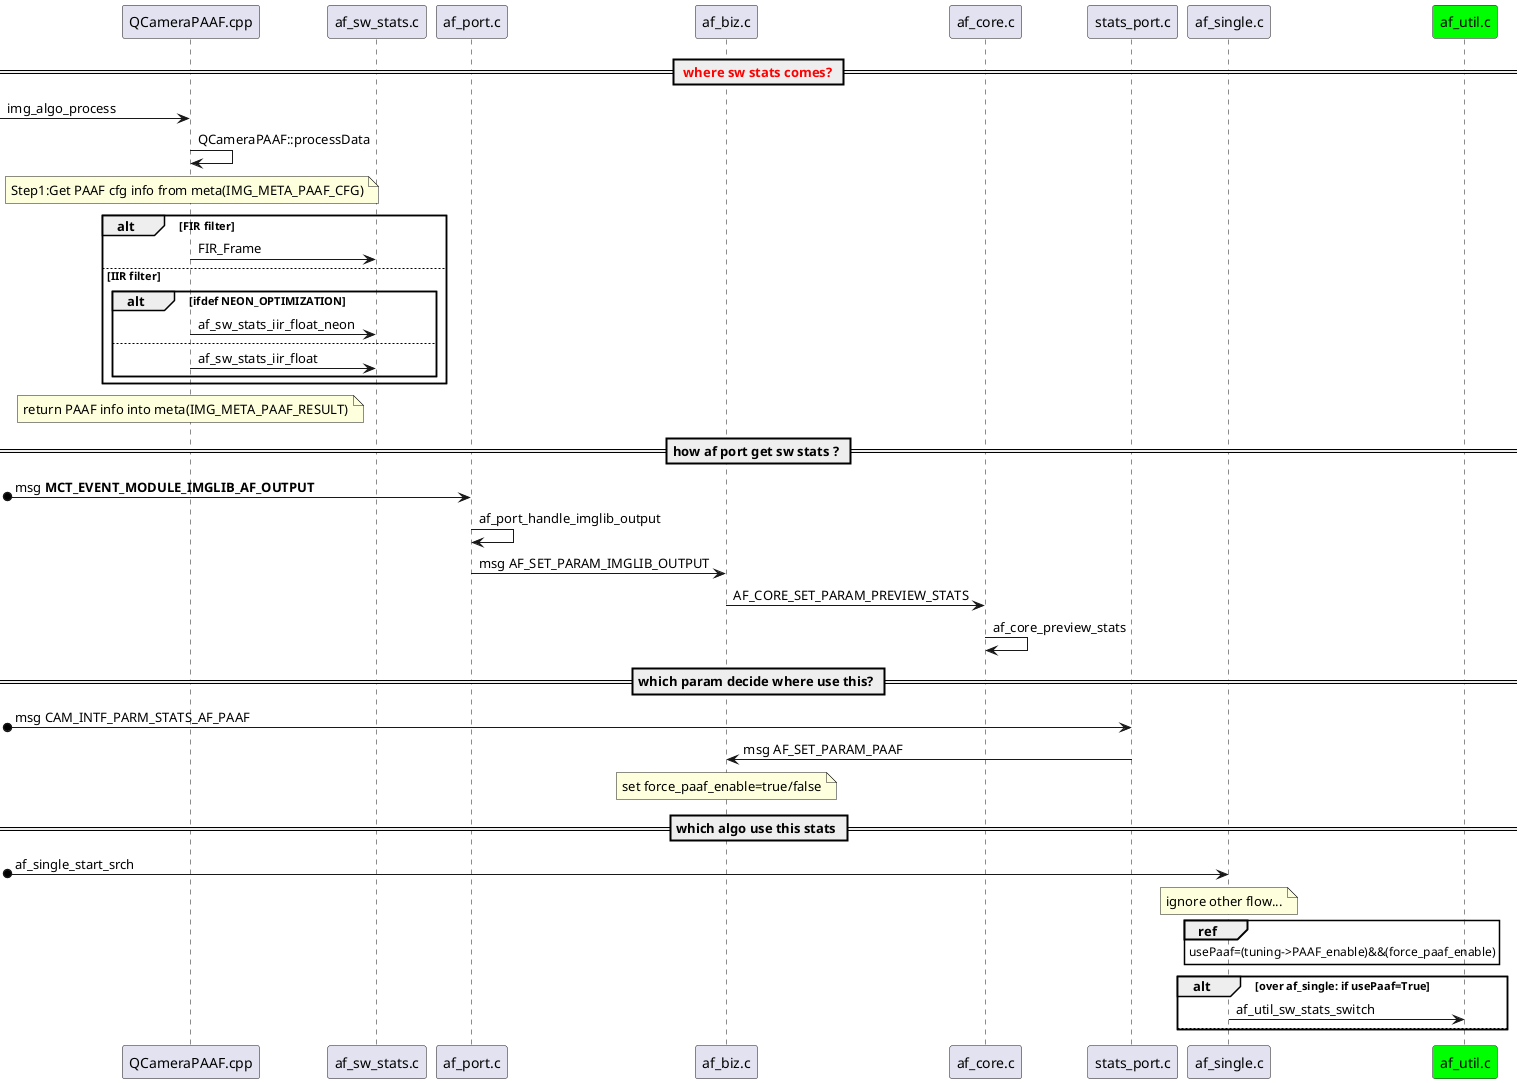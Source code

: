 @startuml
participant QCameraPAAF.cpp as QCameraPAAF
participant af_sw_stats.c as af_sw_stats
participant af_port.c as af_port
participant af_biz.c as af_biz
participant af_core.c as af_core
participant stats_port.c as stats_port
participant af_single.c as af_single
participant af_util.c as af_util #00FF00

== <color #ff0000> where sw stats comes? </color>==
[->QCameraPAAF: img_algo_process
QCameraPAAF->QCameraPAAF: QCameraPAAF::processData

note over QCameraPAAF : Step1:Get PAAF cfg info from meta(IMG_META_PAAF_CFG) 

alt FIR filter
  QCameraPAAF->af_sw_stats: FIR_Frame
else IIR filter
  alt ifdef NEON_OPTIMIZATION
    QCameraPAAF->af_sw_stats:af_sw_stats_iir_float_neon
  else
    QCameraPAAF->af_sw_stats:af_sw_stats_iir_float
  end
end

note over QCameraPAAF: return PAAF info into meta(IMG_META_PAAF_RESULT)

== how af port get sw stats ? ==
[o->af_port: msg **MCT_EVENT_MODULE_IMGLIB_AF_OUTPUT**
af_port->af_port: af_port_handle_imglib_output
af_port->af_biz: msg AF_SET_PARAM_IMGLIB_OUTPUT
af_biz->af_core: AF_CORE_SET_PARAM_PREVIEW_STATS
af_core->af_core: af_core_preview_stats

== which param decide where use this? ==
[o->stats_port: msg CAM_INTF_PARM_STATS_AF_PAAF
stats_port->af_biz: msg AF_SET_PARAM_PAAF
note over af_biz: set force_paaf_enable=true/false

== which algo use this stats ==
[o->af_single:af_single_start_srch
note over af_single: ignore other flow...
ref over af_single: usePaaf=(tuning->PAAF_enable)&&(force_paaf_enable)
alt over af_single: if usePaaf=True
af_single->af_util: af_util_sw_stats_switch

else
end
@enduml
